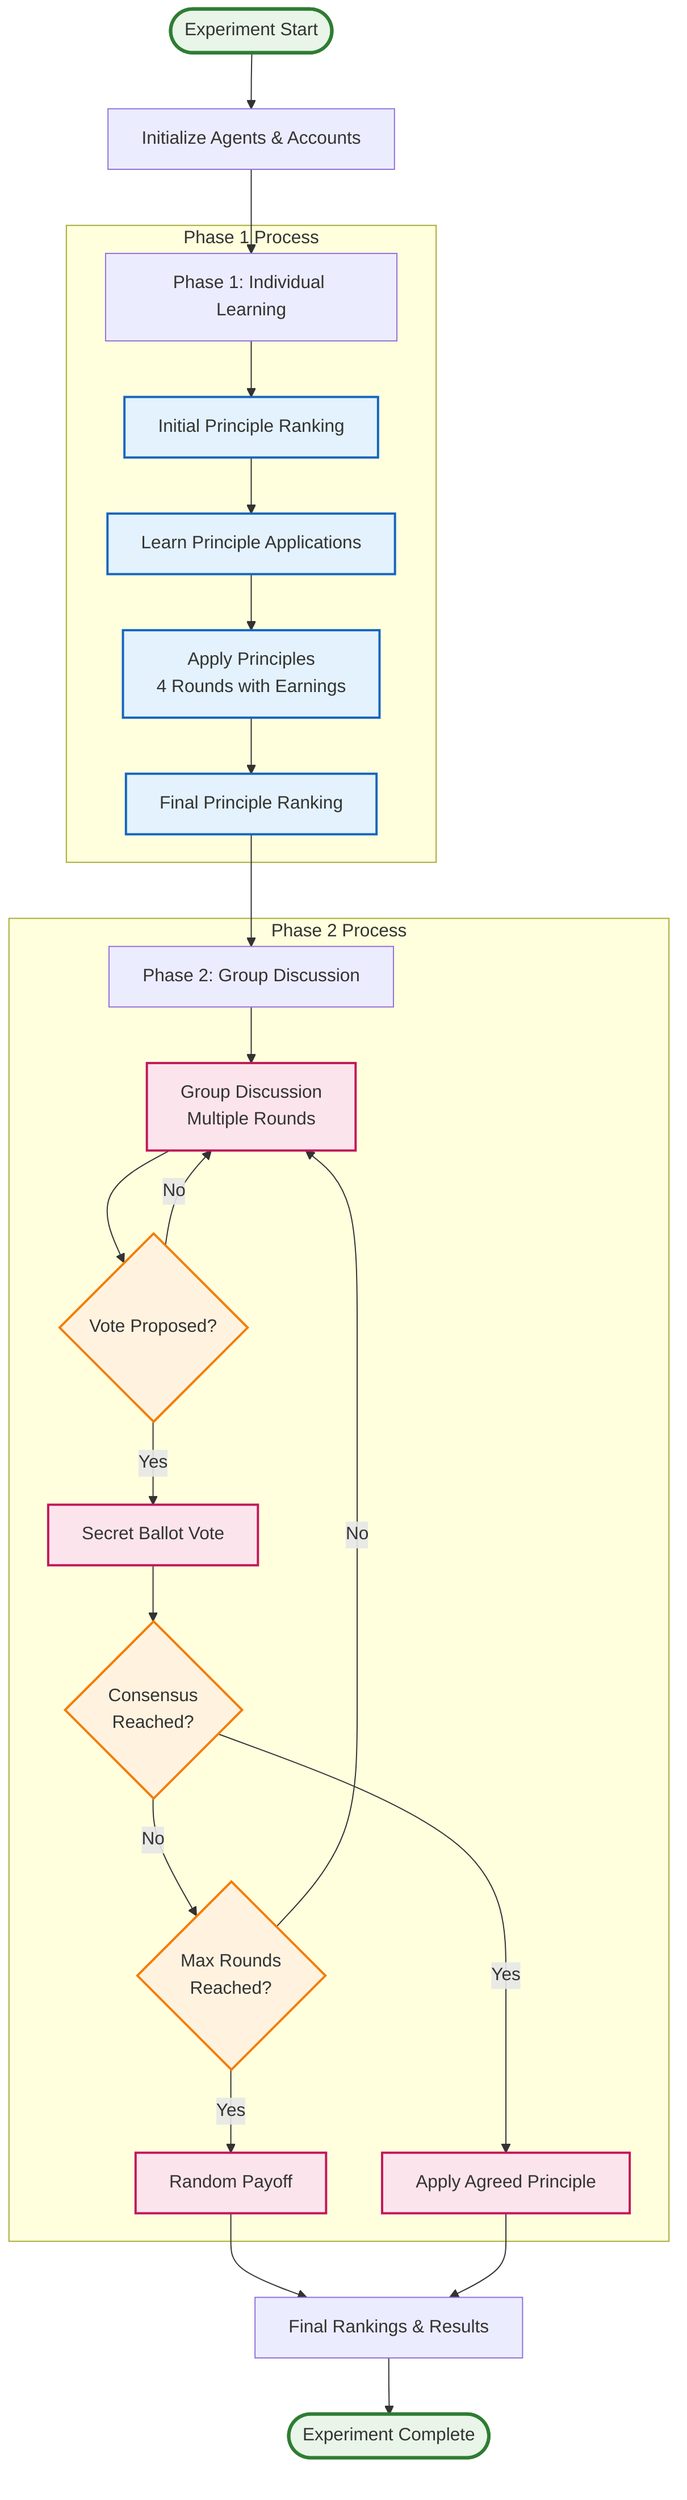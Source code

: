 graph TD
    Start([Experiment Start]) --> Init[Initialize Agents & Accounts]
    
    Init --> P1Start[Phase 1: Individual Learning]
    
    subgraph "Phase 1 Process"
        P1Start --> InitRank[Initial Principle Ranking]
        InitRank --> Learn[Learn Principle Applications]
        Learn --> Apply[Apply Principles<br/>4 Rounds with Earnings]
        Apply --> FinalRank[Final Principle Ranking]
    end
    
    FinalRank --> P2Start[Phase 2: Group Discussion]
    
    subgraph "Phase 2 Process"
        P2Start --> Discuss[Group Discussion<br/>Multiple Rounds]
        Discuss --> VoteCheck{Vote Proposed?}
        VoteCheck -->|No| Discuss
        VoteCheck -->|Yes| Vote[Secret Ballot Vote]
        Vote --> Consensus{Consensus<br/>Reached?}
        Consensus -->|No| CheckRounds{Max Rounds<br/>Reached?}
        CheckRounds -->|No| Discuss
        CheckRounds -->|Yes| Random[Random Payoff]
        Consensus -->|Yes| Apply2[Apply Agreed Principle]
    end
    
    Random --> Final[Final Rankings & Results]
    Apply2 --> Final
    Final --> End([Experiment Complete])
    
    %% Styling
    classDef startEnd fill:#e8f5e8,stroke:#2e7d32,stroke-width:3px
    classDef phase1 fill:#e3f2fd,stroke:#1565c0,stroke-width:2px
    classDef phase2 fill:#fce4ec,stroke:#c2185b,stroke-width:2px
    classDef decision fill:#fff3e0,stroke:#f57c00,stroke-width:2px
    
    class Start,End startEnd
    class InitRank,Learn,Apply,FinalRank phase1
    class Discuss,Vote,Apply2,Random phase2
    class VoteCheck,Consensus,CheckRounds decision